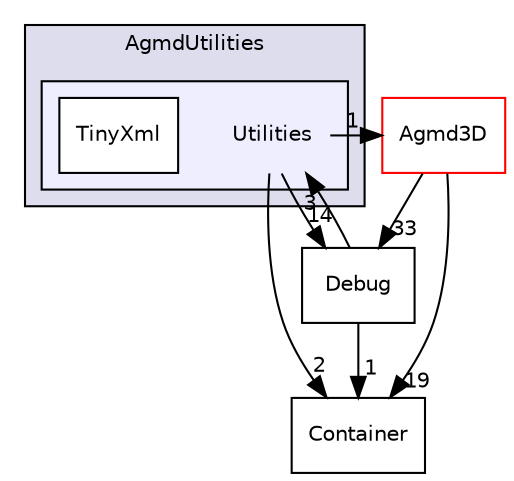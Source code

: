 digraph "src/AgmdUtilities/Utilities" {
  compound=true
  node [ fontsize="10", fontname="Helvetica"];
  edge [ labelfontsize="10", labelfontname="Helvetica"];
  subgraph clusterdir_c11272a1c791afc0e19bc74f6f6797fb {
    graph [ bgcolor="#ddddee", pencolor="black", label="AgmdUtilities" fontname="Helvetica", fontsize="10", URL="dir_c11272a1c791afc0e19bc74f6f6797fb.html"]
  subgraph clusterdir_0c79881849223b10faef0715b5abb189 {
    graph [ bgcolor="#eeeeff", pencolor="black", label="" URL="dir_0c79881849223b10faef0715b5abb189.html"];
    dir_0c79881849223b10faef0715b5abb189 [shape=plaintext label="Utilities"];
    dir_b46f62e7417902964eea72aa6accda8c [shape=box label="TinyXml" color="black" fillcolor="white" style="filled" URL="dir_b46f62e7417902964eea72aa6accda8c.html"];
  }
  }
  dir_173b24ae1ed0e08d4dc05632b0715db9 [shape=box label="Debug" URL="dir_173b24ae1ed0e08d4dc05632b0715db9.html"];
  dir_b6dd29adde0db5f9f95c54dc9697d5b1 [shape=box label="Agmd3D" fillcolor="white" style="filled" color="red" URL="dir_b6dd29adde0db5f9f95c54dc9697d5b1.html"];
  dir_afce99140359cc9b08738a8e1e6f1f7c [shape=box label="Container" URL="dir_afce99140359cc9b08738a8e1e6f1f7c.html"];
  dir_0c79881849223b10faef0715b5abb189->dir_173b24ae1ed0e08d4dc05632b0715db9 [headlabel="14", labeldistance=1.5 headhref="dir_000035_000043.html"];
  dir_0c79881849223b10faef0715b5abb189->dir_b6dd29adde0db5f9f95c54dc9697d5b1 [headlabel="1", labeldistance=1.5 headhref="dir_000035_000001.html"];
  dir_0c79881849223b10faef0715b5abb189->dir_afce99140359cc9b08738a8e1e6f1f7c [headlabel="2", labeldistance=1.5 headhref="dir_000035_000042.html"];
  dir_173b24ae1ed0e08d4dc05632b0715db9->dir_0c79881849223b10faef0715b5abb189 [headlabel="3", labeldistance=1.5 headhref="dir_000043_000035.html"];
  dir_173b24ae1ed0e08d4dc05632b0715db9->dir_afce99140359cc9b08738a8e1e6f1f7c [headlabel="1", labeldistance=1.5 headhref="dir_000043_000042.html"];
  dir_b6dd29adde0db5f9f95c54dc9697d5b1->dir_173b24ae1ed0e08d4dc05632b0715db9 [headlabel="33", labeldistance=1.5 headhref="dir_000001_000043.html"];
  dir_b6dd29adde0db5f9f95c54dc9697d5b1->dir_afce99140359cc9b08738a8e1e6f1f7c [headlabel="19", labeldistance=1.5 headhref="dir_000001_000042.html"];
}
